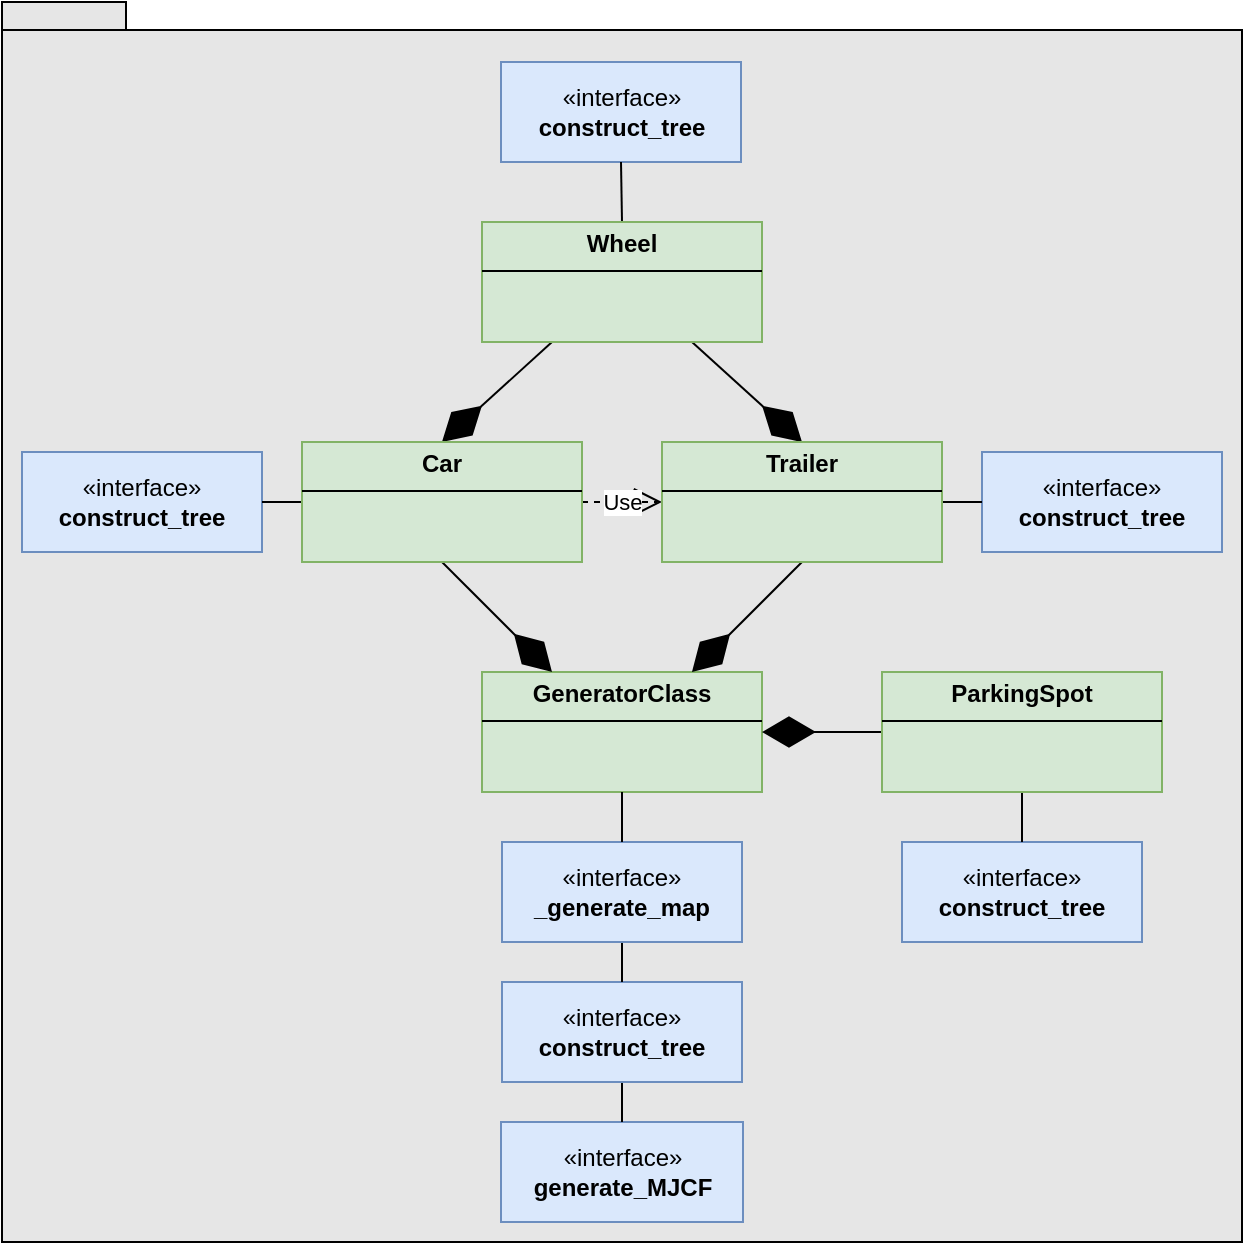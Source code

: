 <mxfile version="24.4.6" type="device">
  <diagram id="C5RBs43oDa-KdzZeNtuy" name="Page-1">
    <mxGraphModel dx="2901" dy="1106" grid="1" gridSize="10" guides="1" tooltips="1" connect="1" arrows="1" fold="1" page="1" pageScale="1" pageWidth="827" pageHeight="1169" math="0" shadow="0">
      <root>
        <mxCell id="WIyWlLk6GJQsqaUBKTNV-0" />
        <mxCell id="WIyWlLk6GJQsqaUBKTNV-1" parent="WIyWlLk6GJQsqaUBKTNV-0" />
        <mxCell id="NVg4hNQfOcSICtv2Q7U3-38" value="package" style="shape=folder;fontStyle=1;spacingTop=10;tabWidth=40;tabHeight=14;tabPosition=left;html=1;whiteSpace=wrap;noLabel=1;backgroundOutline=0;shadow=0;gradientColor=none;fillColor=#E6E6E6;" vertex="1" parent="WIyWlLk6GJQsqaUBKTNV-1">
          <mxGeometry x="-730" y="250" width="620" height="620" as="geometry" />
        </mxCell>
        <mxCell id="NVg4hNQfOcSICtv2Q7U3-0" value="&lt;p style=&quot;margin:0px;margin-top:4px;text-align:center;&quot;&gt;&lt;b&gt;GeneratorClass&lt;/b&gt;&lt;br&gt;&lt;/p&gt;&lt;hr size=&quot;1&quot; style=&quot;border-style:solid;&quot;&gt;&lt;div style=&quot;height:2px;&quot;&gt;&lt;/div&gt;" style="verticalAlign=top;align=left;overflow=fill;html=1;whiteSpace=wrap;fillColor=#d5e8d4;strokeColor=#82b366;" vertex="1" parent="WIyWlLk6GJQsqaUBKTNV-1">
          <mxGeometry x="-490" y="585" width="140" height="60" as="geometry" />
        </mxCell>
        <mxCell id="NVg4hNQfOcSICtv2Q7U3-1" value="«interface»&lt;br&gt;&lt;b&gt;generate_MJCF&lt;/b&gt;" style="html=1;whiteSpace=wrap;fillColor=#dae8fc;strokeColor=#6c8ebf;" vertex="1" parent="WIyWlLk6GJQsqaUBKTNV-1">
          <mxGeometry x="-480.5" y="810" width="121" height="50" as="geometry" />
        </mxCell>
        <mxCell id="NVg4hNQfOcSICtv2Q7U3-3" value="" style="endArrow=none;html=1;rounded=0;entryX=0.5;entryY=1;entryDx=0;entryDy=0;exitX=0.5;exitY=0;exitDx=0;exitDy=0;" edge="1" parent="WIyWlLk6GJQsqaUBKTNV-1" source="NVg4hNQfOcSICtv2Q7U3-1" target="NVg4hNQfOcSICtv2Q7U3-4">
          <mxGeometry width="50" height="50" relative="1" as="geometry">
            <mxPoint x="-410" y="800" as="sourcePoint" />
            <mxPoint x="-370" y="550" as="targetPoint" />
          </mxGeometry>
        </mxCell>
        <mxCell id="NVg4hNQfOcSICtv2Q7U3-4" value="«interface»&lt;br&gt;&lt;b&gt;construct_tree&lt;/b&gt;" style="html=1;whiteSpace=wrap;fillColor=#dae8fc;strokeColor=#6c8ebf;" vertex="1" parent="WIyWlLk6GJQsqaUBKTNV-1">
          <mxGeometry x="-480" y="740" width="120" height="50" as="geometry" />
        </mxCell>
        <mxCell id="NVg4hNQfOcSICtv2Q7U3-5" value="" style="endArrow=none;html=1;rounded=0;entryX=0.5;entryY=1;entryDx=0;entryDy=0;exitX=0.5;exitY=0;exitDx=0;exitDy=0;" edge="1" parent="WIyWlLk6GJQsqaUBKTNV-1" source="NVg4hNQfOcSICtv2Q7U3-4" target="NVg4hNQfOcSICtv2Q7U3-12">
          <mxGeometry width="50" height="50" relative="1" as="geometry">
            <mxPoint x="-620" y="640" as="sourcePoint" />
            <mxPoint x="-570" y="590" as="targetPoint" />
          </mxGeometry>
        </mxCell>
        <mxCell id="NVg4hNQfOcSICtv2Q7U3-12" value="«interface»&lt;br&gt;&lt;b&gt;_generate_map&lt;/b&gt;" style="html=1;whiteSpace=wrap;fillColor=#dae8fc;strokeColor=#6c8ebf;" vertex="1" parent="WIyWlLk6GJQsqaUBKTNV-1">
          <mxGeometry x="-480" y="670" width="120" height="50" as="geometry" />
        </mxCell>
        <mxCell id="NVg4hNQfOcSICtv2Q7U3-13" value="" style="endArrow=none;html=1;rounded=0;exitX=0.5;exitY=0;exitDx=0;exitDy=0;" edge="1" parent="WIyWlLk6GJQsqaUBKTNV-1" source="NVg4hNQfOcSICtv2Q7U3-12" target="NVg4hNQfOcSICtv2Q7U3-0">
          <mxGeometry width="50" height="50" relative="1" as="geometry">
            <mxPoint x="-610" y="720" as="sourcePoint" />
            <mxPoint x="-560" y="670" as="targetPoint" />
          </mxGeometry>
        </mxCell>
        <mxCell id="NVg4hNQfOcSICtv2Q7U3-14" value="Use" style="endArrow=open;endSize=12;dashed=1;html=1;rounded=0;entryX=0;entryY=0.5;entryDx=0;entryDy=0;exitX=1;exitY=0.5;exitDx=0;exitDy=0;" edge="1" parent="WIyWlLk6GJQsqaUBKTNV-1" source="NVg4hNQfOcSICtv2Q7U3-29" target="NVg4hNQfOcSICtv2Q7U3-32">
          <mxGeometry width="160" relative="1" as="geometry">
            <mxPoint x="-410" y="540" as="sourcePoint" />
            <mxPoint x="-400" y="500" as="targetPoint" />
          </mxGeometry>
        </mxCell>
        <mxCell id="NVg4hNQfOcSICtv2Q7U3-15" value="" style="endArrow=diamondThin;endFill=1;endSize=24;html=1;rounded=0;entryX=0.25;entryY=0;entryDx=0;entryDy=0;exitX=0.5;exitY=1;exitDx=0;exitDy=0;" edge="1" parent="WIyWlLk6GJQsqaUBKTNV-1" source="NVg4hNQfOcSICtv2Q7U3-29" target="NVg4hNQfOcSICtv2Q7U3-0">
          <mxGeometry width="160" relative="1" as="geometry">
            <mxPoint x="-510" y="530" as="sourcePoint" />
            <mxPoint x="-450" y="480" as="targetPoint" />
          </mxGeometry>
        </mxCell>
        <mxCell id="NVg4hNQfOcSICtv2Q7U3-16" value="" style="endArrow=diamondThin;endFill=1;endSize=24;html=1;rounded=0;entryX=0.75;entryY=0;entryDx=0;entryDy=0;exitX=0.5;exitY=1;exitDx=0;exitDy=0;" edge="1" parent="WIyWlLk6GJQsqaUBKTNV-1" source="NVg4hNQfOcSICtv2Q7U3-32" target="NVg4hNQfOcSICtv2Q7U3-0">
          <mxGeometry width="160" relative="1" as="geometry">
            <mxPoint x="-330" y="530" as="sourcePoint" />
            <mxPoint x="-270" y="470" as="targetPoint" />
          </mxGeometry>
        </mxCell>
        <mxCell id="NVg4hNQfOcSICtv2Q7U3-17" value="" style="endArrow=diamondThin;endFill=1;endSize=24;html=1;rounded=0;entryX=1;entryY=0.5;entryDx=0;entryDy=0;exitX=0;exitY=0.5;exitDx=0;exitDy=0;" edge="1" parent="WIyWlLk6GJQsqaUBKTNV-1" source="NVg4hNQfOcSICtv2Q7U3-30" target="NVg4hNQfOcSICtv2Q7U3-0">
          <mxGeometry width="160" relative="1" as="geometry">
            <mxPoint x="-300" y="615" as="sourcePoint" />
            <mxPoint x="-120" y="580" as="targetPoint" />
          </mxGeometry>
        </mxCell>
        <mxCell id="NVg4hNQfOcSICtv2Q7U3-19" value="" style="endArrow=diamondThin;endFill=1;endSize=24;html=1;rounded=0;entryX=0.5;entryY=0;entryDx=0;entryDy=0;exitX=0.25;exitY=1;exitDx=0;exitDy=0;" edge="1" parent="WIyWlLk6GJQsqaUBKTNV-1" source="NVg4hNQfOcSICtv2Q7U3-31" target="NVg4hNQfOcSICtv2Q7U3-29">
          <mxGeometry width="160" relative="1" as="geometry">
            <mxPoint x="-455" y="410" as="sourcePoint" />
            <mxPoint x="-510" y="470" as="targetPoint" />
          </mxGeometry>
        </mxCell>
        <mxCell id="NVg4hNQfOcSICtv2Q7U3-20" value="" style="endArrow=diamondThin;endFill=1;endSize=24;html=1;rounded=0;entryX=0.5;entryY=0;entryDx=0;entryDy=0;exitX=0.75;exitY=1;exitDx=0;exitDy=0;" edge="1" parent="WIyWlLk6GJQsqaUBKTNV-1" source="NVg4hNQfOcSICtv2Q7U3-31" target="NVg4hNQfOcSICtv2Q7U3-32">
          <mxGeometry width="160" relative="1" as="geometry">
            <mxPoint x="-385" y="410" as="sourcePoint" />
            <mxPoint x="-330" y="470" as="targetPoint" />
          </mxGeometry>
        </mxCell>
        <mxCell id="NVg4hNQfOcSICtv2Q7U3-21" value="«interface»&lt;br&gt;&lt;b&gt;construct_tree&lt;/b&gt;" style="html=1;whiteSpace=wrap;fillColor=#dae8fc;strokeColor=#6c8ebf;" vertex="1" parent="WIyWlLk6GJQsqaUBKTNV-1">
          <mxGeometry x="-720" y="475" width="120" height="50" as="geometry" />
        </mxCell>
        <mxCell id="NVg4hNQfOcSICtv2Q7U3-22" value="«interface»&lt;br&gt;&lt;b&gt;construct_tree&lt;/b&gt;" style="html=1;whiteSpace=wrap;fillColor=#dae8fc;strokeColor=#6c8ebf;" vertex="1" parent="WIyWlLk6GJQsqaUBKTNV-1">
          <mxGeometry x="-240" y="475" width="120" height="50" as="geometry" />
        </mxCell>
        <mxCell id="NVg4hNQfOcSICtv2Q7U3-23" value="«interface»&lt;br&gt;&lt;b&gt;construct_tree&lt;/b&gt;" style="html=1;whiteSpace=wrap;fillColor=#dae8fc;strokeColor=#6c8ebf;" vertex="1" parent="WIyWlLk6GJQsqaUBKTNV-1">
          <mxGeometry x="-480.5" y="280" width="120" height="50" as="geometry" />
        </mxCell>
        <mxCell id="NVg4hNQfOcSICtv2Q7U3-24" value="«interface»&lt;br&gt;&lt;b&gt;construct_tree&lt;/b&gt;" style="html=1;whiteSpace=wrap;fillColor=#dae8fc;strokeColor=#6c8ebf;" vertex="1" parent="WIyWlLk6GJQsqaUBKTNV-1">
          <mxGeometry x="-280" y="670" width="120" height="50" as="geometry" />
        </mxCell>
        <mxCell id="NVg4hNQfOcSICtv2Q7U3-25" value="" style="endArrow=none;html=1;rounded=0;entryX=1;entryY=0.5;entryDx=0;entryDy=0;exitX=0;exitY=0.5;exitDx=0;exitDy=0;" edge="1" parent="WIyWlLk6GJQsqaUBKTNV-1" source="NVg4hNQfOcSICtv2Q7U3-29" target="NVg4hNQfOcSICtv2Q7U3-21">
          <mxGeometry width="50" height="50" relative="1" as="geometry">
            <mxPoint x="-580" y="500" as="sourcePoint" />
            <mxPoint x="-560" y="610" as="targetPoint" />
          </mxGeometry>
        </mxCell>
        <mxCell id="NVg4hNQfOcSICtv2Q7U3-26" value="" style="endArrow=none;html=1;rounded=0;entryX=0.5;entryY=0;entryDx=0;entryDy=0;exitX=0.5;exitY=1;exitDx=0;exitDy=0;" edge="1" parent="WIyWlLk6GJQsqaUBKTNV-1" source="NVg4hNQfOcSICtv2Q7U3-30" target="NVg4hNQfOcSICtv2Q7U3-24">
          <mxGeometry width="50" height="50" relative="1" as="geometry">
            <mxPoint x="-230" y="645" as="sourcePoint" />
            <mxPoint x="-550" y="620" as="targetPoint" />
          </mxGeometry>
        </mxCell>
        <mxCell id="NVg4hNQfOcSICtv2Q7U3-27" value="" style="endArrow=none;html=1;rounded=0;entryX=0;entryY=0.5;entryDx=0;entryDy=0;exitX=1;exitY=0.5;exitDx=0;exitDy=0;" edge="1" parent="WIyWlLk6GJQsqaUBKTNV-1" source="NVg4hNQfOcSICtv2Q7U3-32" target="NVg4hNQfOcSICtv2Q7U3-22">
          <mxGeometry width="50" height="50" relative="1" as="geometry">
            <mxPoint x="-260" y="500" as="sourcePoint" />
            <mxPoint x="-540" y="630" as="targetPoint" />
          </mxGeometry>
        </mxCell>
        <mxCell id="NVg4hNQfOcSICtv2Q7U3-28" value="" style="endArrow=none;html=1;rounded=0;entryX=0.5;entryY=0;entryDx=0;entryDy=0;exitX=0.5;exitY=1;exitDx=0;exitDy=0;" edge="1" parent="WIyWlLk6GJQsqaUBKTNV-1" source="NVg4hNQfOcSICtv2Q7U3-23" target="NVg4hNQfOcSICtv2Q7U3-31">
          <mxGeometry width="50" height="50" relative="1" as="geometry">
            <mxPoint x="-580" y="690" as="sourcePoint" />
            <mxPoint x="-420" y="350" as="targetPoint" />
          </mxGeometry>
        </mxCell>
        <mxCell id="NVg4hNQfOcSICtv2Q7U3-29" value="&lt;p style=&quot;margin:0px;margin-top:4px;text-align:center;&quot;&gt;&lt;b&gt;Car&lt;/b&gt;&lt;br&gt;&lt;/p&gt;&lt;hr size=&quot;1&quot; style=&quot;border-style:solid;&quot;&gt;&lt;div style=&quot;height:2px;&quot;&gt;&lt;/div&gt;" style="verticalAlign=top;align=left;overflow=fill;html=1;whiteSpace=wrap;fillColor=#d5e8d4;strokeColor=#82b366;" vertex="1" parent="WIyWlLk6GJQsqaUBKTNV-1">
          <mxGeometry x="-580" y="470" width="140" height="60" as="geometry" />
        </mxCell>
        <mxCell id="NVg4hNQfOcSICtv2Q7U3-30" value="&lt;p style=&quot;margin:0px;margin-top:4px;text-align:center;&quot;&gt;&lt;b&gt;ParkingSpot&lt;/b&gt;&lt;br&gt;&lt;/p&gt;&lt;hr size=&quot;1&quot; style=&quot;border-style:solid;&quot;&gt;&lt;div style=&quot;height:2px;&quot;&gt;&lt;/div&gt;" style="verticalAlign=top;align=left;overflow=fill;html=1;whiteSpace=wrap;fillColor=#d5e8d4;strokeColor=#82b366;" vertex="1" parent="WIyWlLk6GJQsqaUBKTNV-1">
          <mxGeometry x="-290" y="585" width="140" height="60" as="geometry" />
        </mxCell>
        <mxCell id="NVg4hNQfOcSICtv2Q7U3-31" value="&lt;p style=&quot;margin:0px;margin-top:4px;text-align:center;&quot;&gt;&lt;b&gt;Wheel&lt;/b&gt;&lt;br&gt;&lt;/p&gt;&lt;hr size=&quot;1&quot; style=&quot;border-style:solid;&quot;&gt;&lt;div style=&quot;height:2px;&quot;&gt;&lt;/div&gt;" style="verticalAlign=top;align=left;overflow=fill;html=1;whiteSpace=wrap;fillColor=#d5e8d4;strokeColor=#82b366;" vertex="1" parent="WIyWlLk6GJQsqaUBKTNV-1">
          <mxGeometry x="-490" y="360" width="140" height="60" as="geometry" />
        </mxCell>
        <mxCell id="NVg4hNQfOcSICtv2Q7U3-32" value="&lt;p style=&quot;margin:0px;margin-top:4px;text-align:center;&quot;&gt;&lt;b&gt;Trailer&lt;/b&gt;&lt;br&gt;&lt;/p&gt;&lt;hr size=&quot;1&quot; style=&quot;border-style:solid;&quot;&gt;&lt;div style=&quot;height:2px;&quot;&gt;&lt;/div&gt;" style="verticalAlign=top;align=left;overflow=fill;html=1;whiteSpace=wrap;fillColor=#d5e8d4;strokeColor=#82b366;" vertex="1" parent="WIyWlLk6GJQsqaUBKTNV-1">
          <mxGeometry x="-400" y="470" width="140" height="60" as="geometry" />
        </mxCell>
      </root>
    </mxGraphModel>
  </diagram>
</mxfile>
